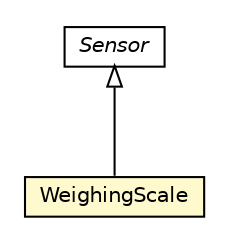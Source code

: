 #!/usr/local/bin/dot
#
# Class diagram 
# Generated by UMLGraph version R5_6-24-gf6e263 (http://www.umlgraph.org/)
#

digraph G {
	edge [fontname="Helvetica",fontsize=10,labelfontname="Helvetica",labelfontsize=10];
	node [fontname="Helvetica",fontsize=10,shape=plaintext];
	nodesep=0.25;
	ranksep=0.5;
	// org.universAAL.ontology.device.Sensor
	c407695 [label=<<table title="org.universAAL.ontology.device.Sensor" border="0" cellborder="1" cellspacing="0" cellpadding="2" port="p" href="../device/Sensor.html">
		<tr><td><table border="0" cellspacing="0" cellpadding="1">
<tr><td align="center" balign="center"><font face="Helvetica-Oblique"> Sensor </font></td></tr>
		</table></td></tr>
		</table>>, URL="../device/Sensor.html", fontname="Helvetica", fontcolor="black", fontsize=10.0];
	// org.universAAL.ontology.personalhealthdevice.WeighingScale
	c407970 [label=<<table title="org.universAAL.ontology.personalhealthdevice.WeighingScale" border="0" cellborder="1" cellspacing="0" cellpadding="2" port="p" bgcolor="lemonChiffon" href="./WeighingScale.html">
		<tr><td><table border="0" cellspacing="0" cellpadding="1">
<tr><td align="center" balign="center"> WeighingScale </td></tr>
		</table></td></tr>
		</table>>, URL="./WeighingScale.html", fontname="Helvetica", fontcolor="black", fontsize=10.0];
	//org.universAAL.ontology.personalhealthdevice.WeighingScale extends org.universAAL.ontology.device.Sensor
	c407695:p -> c407970:p [dir=back,arrowtail=empty];
}

